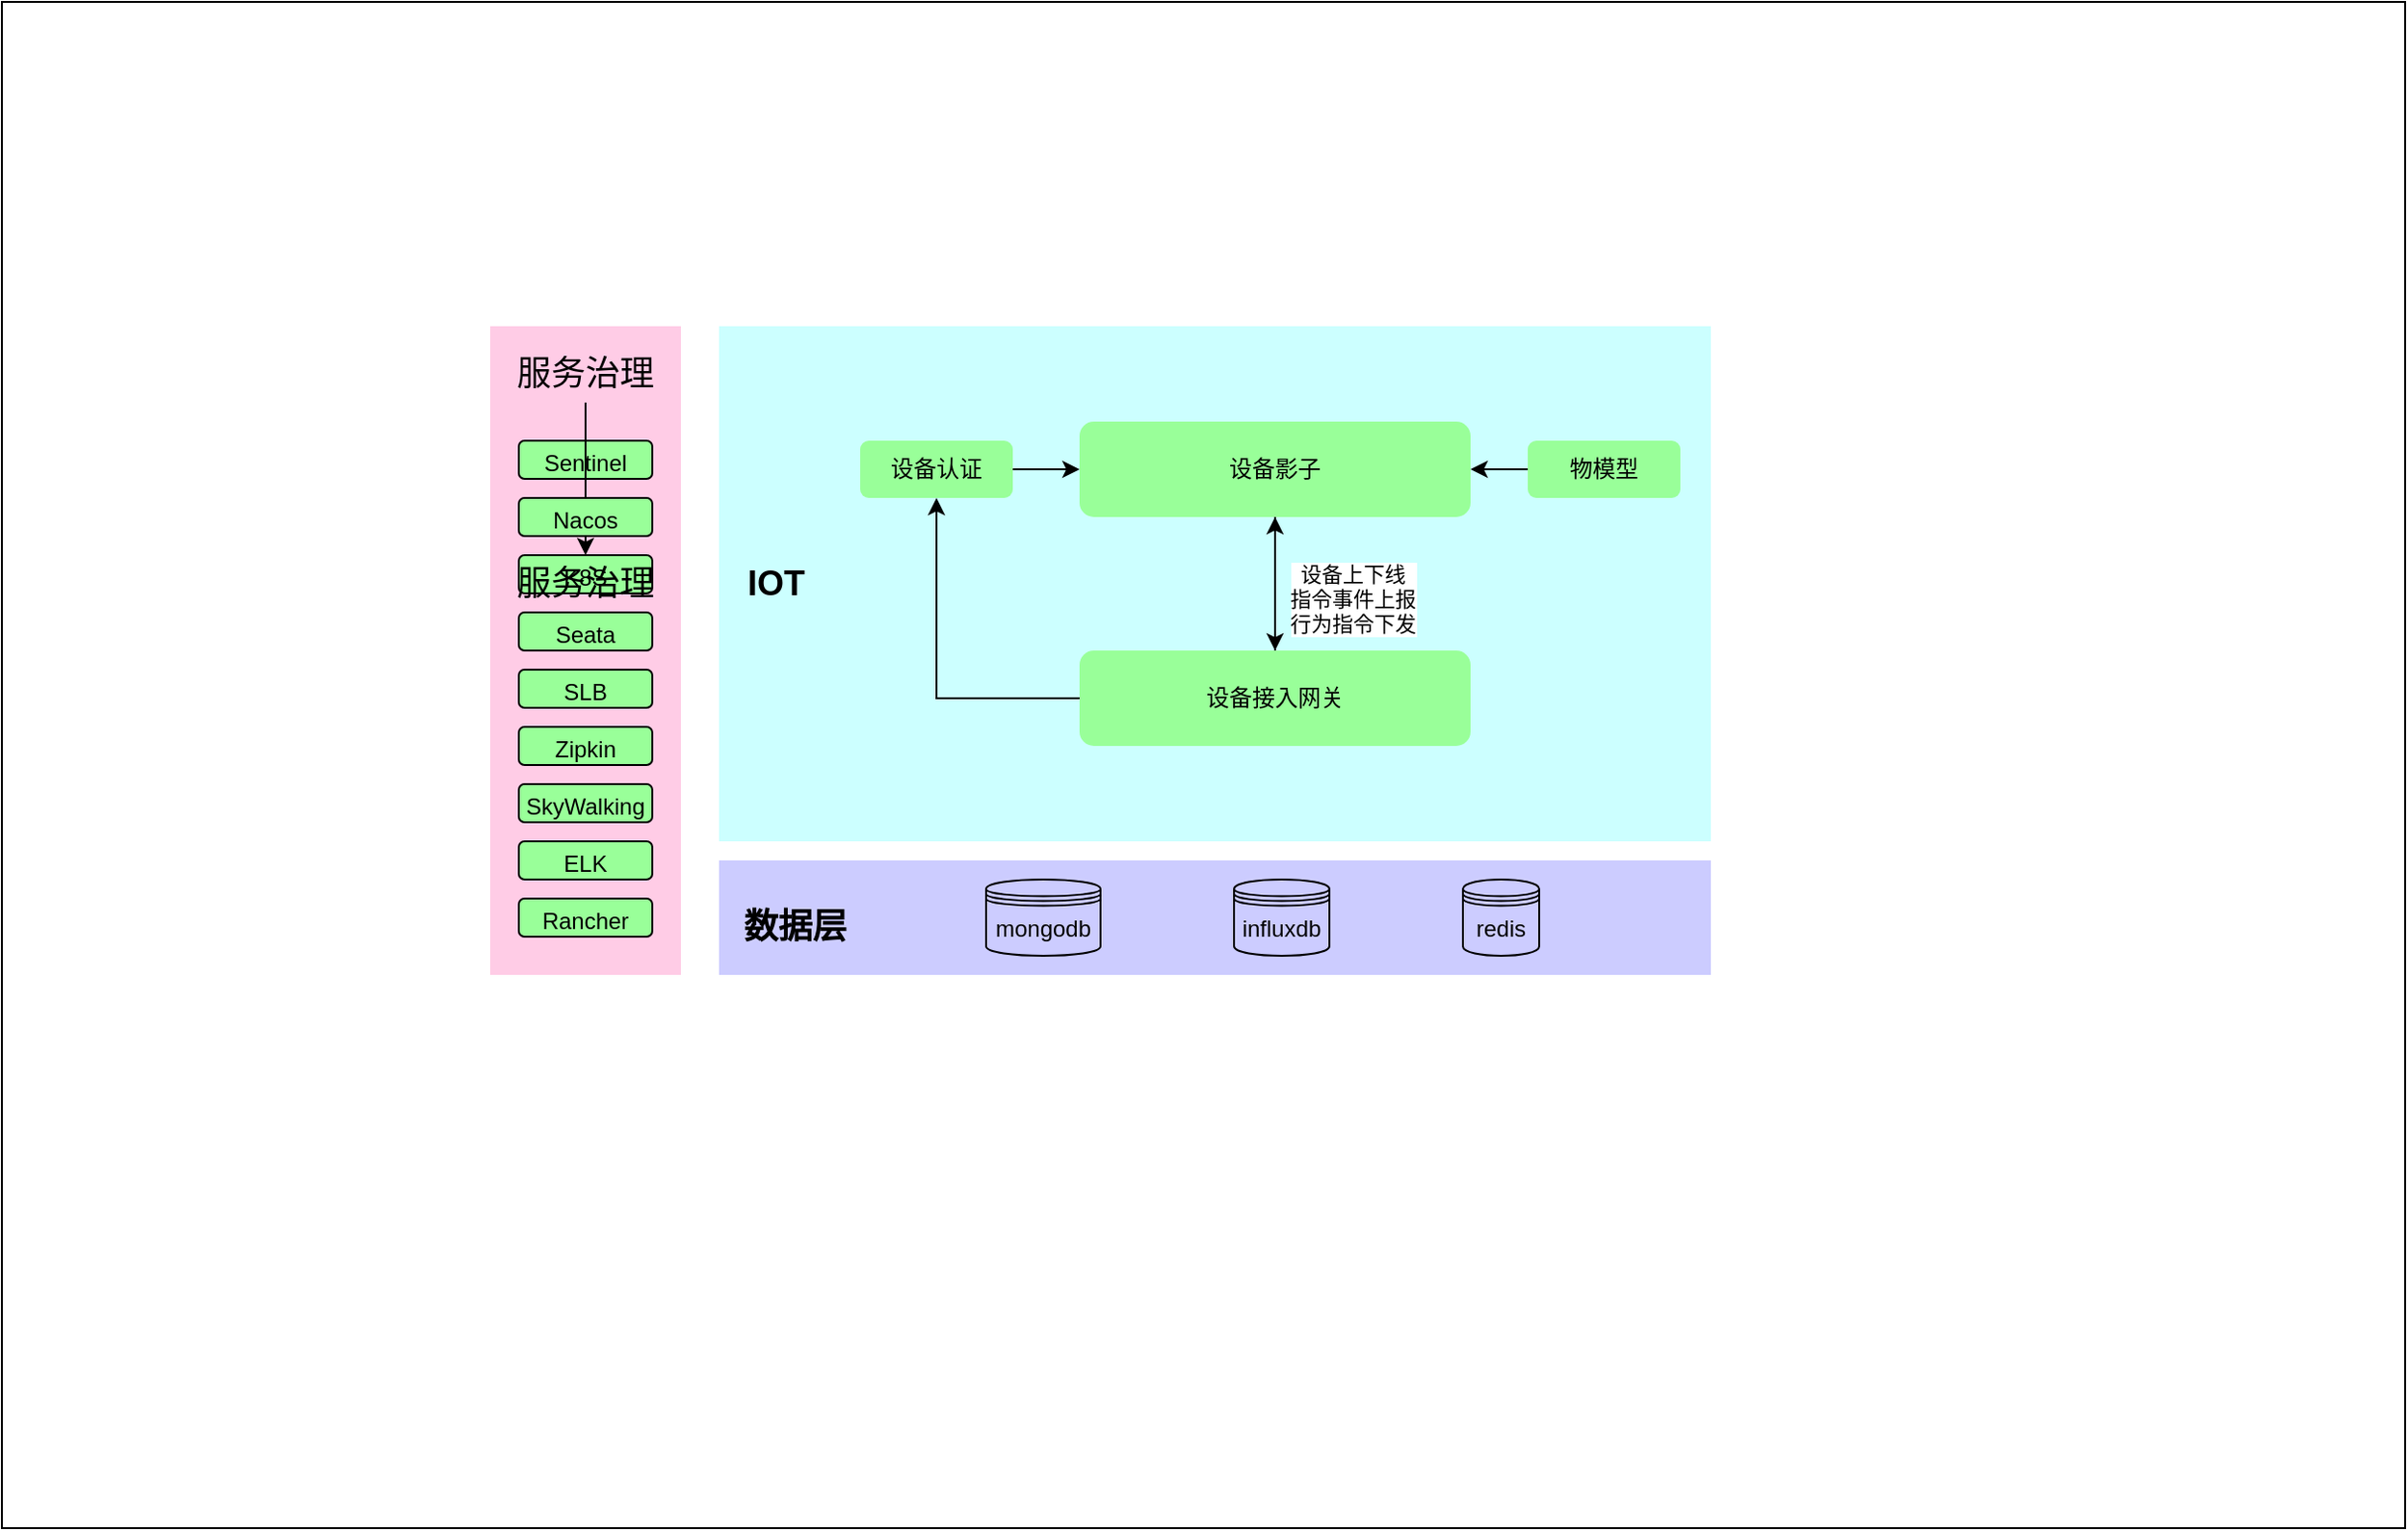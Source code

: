<mxfile version="20.2.5" type="github">
  <diagram id="40aXMJElyH3ZojQQO4nJ" name="第 1 页">
    <mxGraphModel dx="2012" dy="635" grid="1" gridSize="10" guides="1" tooltips="1" connect="1" arrows="1" fold="1" page="1" pageScale="1" pageWidth="827" pageHeight="1169" math="0" shadow="0">
      <root>
        <mxCell id="0" />
        <mxCell id="1" parent="0" />
        <mxCell id="PQlzH3_l8pk0wqPPST7m-7" value="" style="rounded=0;whiteSpace=wrap;html=1;" vertex="1" parent="1">
          <mxGeometry x="-216" y="40" width="1260" height="800" as="geometry" />
        </mxCell>
        <mxCell id="PQlzH3_l8pk0wqPPST7m-59" value="" style="rounded=0;whiteSpace=wrap;html=1;fillColor=#CCFFFF;strokeColor=none;" vertex="1" parent="1">
          <mxGeometry x="160" y="210" width="520" height="270" as="geometry" />
        </mxCell>
        <mxCell id="PQlzH3_l8pk0wqPPST7m-14" value="" style="edgeStyle=orthogonalEdgeStyle;rounded=0;orthogonalLoop=1;jettySize=auto;html=1;" edge="1" parent="1" target="PQlzH3_l8pk0wqPPST7m-13">
          <mxGeometry relative="1" as="geometry">
            <mxPoint x="299" y="370" as="sourcePoint" />
          </mxGeometry>
        </mxCell>
        <mxCell id="PQlzH3_l8pk0wqPPST7m-12" value="" style="edgeStyle=orthogonalEdgeStyle;rounded=0;orthogonalLoop=1;jettySize=auto;html=1;" edge="1" parent="1" target="PQlzH3_l8pk0wqPPST7m-8">
          <mxGeometry relative="1" as="geometry">
            <mxPoint x="299" y="290" as="sourcePoint" />
          </mxGeometry>
        </mxCell>
        <mxCell id="PQlzH3_l8pk0wqPPST7m-16" value="" style="edgeStyle=orthogonalEdgeStyle;rounded=0;orthogonalLoop=1;jettySize=auto;html=1;" edge="1" parent="1" target="PQlzH3_l8pk0wqPPST7m-15">
          <mxGeometry relative="1" as="geometry">
            <mxPoint x="299" y="450" as="sourcePoint" />
          </mxGeometry>
        </mxCell>
        <mxCell id="PQlzH3_l8pk0wqPPST7m-30" value="" style="edgeStyle=orthogonalEdgeStyle;rounded=0;orthogonalLoop=1;jettySize=auto;html=1;" edge="1" parent="1" target="PQlzH3_l8pk0wqPPST7m-28">
          <mxGeometry relative="1" as="geometry">
            <mxPoint x="410" y="100" as="sourcePoint" />
          </mxGeometry>
        </mxCell>
        <mxCell id="PQlzH3_l8pk0wqPPST7m-24" value="" style="edgeStyle=orthogonalEdgeStyle;rounded=0;orthogonalLoop=1;jettySize=auto;html=1;" edge="1" parent="1" target="PQlzH3_l8pk0wqPPST7m-23">
          <mxGeometry relative="1" as="geometry">
            <mxPoint x="410" y="344" as="sourcePoint" />
          </mxGeometry>
        </mxCell>
        <mxCell id="PQlzH3_l8pk0wqPPST7m-27" value="" style="edgeStyle=orthogonalEdgeStyle;rounded=0;orthogonalLoop=1;jettySize=auto;html=1;" edge="1" parent="1" target="PQlzH3_l8pk0wqPPST7m-25">
          <mxGeometry relative="1" as="geometry">
            <mxPoint x="410" y="480" as="sourcePoint" />
          </mxGeometry>
        </mxCell>
        <mxCell id="PQlzH3_l8pk0wqPPST7m-29" value="" style="edgeStyle=orthogonalEdgeStyle;rounded=0;orthogonalLoop=1;jettySize=auto;html=1;" edge="1" parent="1" target="PQlzH3_l8pk0wqPPST7m-20">
          <mxGeometry relative="1" as="geometry">
            <mxPoint x="410" y="220" as="sourcePoint" />
          </mxGeometry>
        </mxCell>
        <mxCell id="PQlzH3_l8pk0wqPPST7m-44" style="edgeStyle=orthogonalEdgeStyle;rounded=0;orthogonalLoop=1;jettySize=auto;html=1;entryX=0.5;entryY=1;entryDx=0;entryDy=0;" edge="1" parent="1" source="PQlzH3_l8pk0wqPPST7m-34" target="PQlzH3_l8pk0wqPPST7m-42">
          <mxGeometry relative="1" as="geometry" />
        </mxCell>
        <mxCell id="PQlzH3_l8pk0wqPPST7m-49" value="" style="edgeStyle=orthogonalEdgeStyle;rounded=0;orthogonalLoop=1;jettySize=auto;html=1;" edge="1" parent="1" source="PQlzH3_l8pk0wqPPST7m-34" target="PQlzH3_l8pk0wqPPST7m-43">
          <mxGeometry relative="1" as="geometry" />
        </mxCell>
        <mxCell id="PQlzH3_l8pk0wqPPST7m-34" value="设备接入网关" style="rounded=1;whiteSpace=wrap;html=1;fillColor=#99FF99;strokeColor=none;" vertex="1" parent="1">
          <mxGeometry x="349" y="380" width="205" height="50" as="geometry" />
        </mxCell>
        <mxCell id="PQlzH3_l8pk0wqPPST7m-45" style="edgeStyle=orthogonalEdgeStyle;rounded=0;orthogonalLoop=1;jettySize=auto;html=1;entryX=0;entryY=0.5;entryDx=0;entryDy=0;" edge="1" parent="1" source="PQlzH3_l8pk0wqPPST7m-42" target="PQlzH3_l8pk0wqPPST7m-43">
          <mxGeometry relative="1" as="geometry" />
        </mxCell>
        <mxCell id="PQlzH3_l8pk0wqPPST7m-42" value="设备认证" style="rounded=1;whiteSpace=wrap;html=1;fillColor=#99FF99;strokeColor=none;" vertex="1" parent="1">
          <mxGeometry x="234" y="270" width="80" height="30" as="geometry" />
        </mxCell>
        <mxCell id="PQlzH3_l8pk0wqPPST7m-51" value="" style="edgeStyle=orthogonalEdgeStyle;rounded=0;orthogonalLoop=1;jettySize=auto;html=1;" edge="1" parent="1" source="PQlzH3_l8pk0wqPPST7m-43" target="PQlzH3_l8pk0wqPPST7m-34">
          <mxGeometry relative="1" as="geometry" />
        </mxCell>
        <mxCell id="PQlzH3_l8pk0wqPPST7m-52" value="设备上下线&lt;br&gt;指令事件上报&lt;br&gt;行为指令下发" style="edgeLabel;html=1;align=center;verticalAlign=middle;resizable=0;points=[];fillColor=#CCFFE6;" vertex="1" connectable="0" parent="PQlzH3_l8pk0wqPPST7m-51">
          <mxGeometry x="-0.294" y="2" relative="1" as="geometry">
            <mxPoint x="38" y="18" as="offset" />
          </mxGeometry>
        </mxCell>
        <mxCell id="PQlzH3_l8pk0wqPPST7m-43" value="设备影子" style="rounded=1;whiteSpace=wrap;html=1;fillColor=#99FF99;strokeColor=none;" vertex="1" parent="1">
          <mxGeometry x="349" y="260" width="205" height="50" as="geometry" />
        </mxCell>
        <mxCell id="PQlzH3_l8pk0wqPPST7m-47" value="" style="edgeStyle=orthogonalEdgeStyle;rounded=0;orthogonalLoop=1;jettySize=auto;html=1;" edge="1" parent="1" source="PQlzH3_l8pk0wqPPST7m-46" target="PQlzH3_l8pk0wqPPST7m-43">
          <mxGeometry relative="1" as="geometry" />
        </mxCell>
        <mxCell id="PQlzH3_l8pk0wqPPST7m-46" value="物模型" style="rounded=1;whiteSpace=wrap;html=1;fillColor=#99FF99;strokeColor=none;" vertex="1" parent="1">
          <mxGeometry x="584" y="270" width="80" height="30" as="geometry" />
        </mxCell>
        <mxCell id="PQlzH3_l8pk0wqPPST7m-54" value="" style="rounded=0;whiteSpace=wrap;html=1;fillColor=#CCCCFF;strokeColor=none;" vertex="1" parent="1">
          <mxGeometry x="160" y="490" width="520" height="60" as="geometry" />
        </mxCell>
        <mxCell id="PQlzH3_l8pk0wqPPST7m-56" value="mongodb" style="shape=datastore;whiteSpace=wrap;html=1;fillColor=#CCCCFF;strokeColor=default;" vertex="1" parent="1">
          <mxGeometry x="300" y="500" width="60" height="40" as="geometry" />
        </mxCell>
        <mxCell id="PQlzH3_l8pk0wqPPST7m-57" value="influxdb" style="shape=datastore;whiteSpace=wrap;html=1;fillColor=#CCCCFF;strokeColor=default;" vertex="1" parent="1">
          <mxGeometry x="430" y="500" width="50" height="40" as="geometry" />
        </mxCell>
        <mxCell id="PQlzH3_l8pk0wqPPST7m-58" value="redis" style="shape=datastore;whiteSpace=wrap;html=1;fillColor=#CCCCFF;strokeColor=default;" vertex="1" parent="1">
          <mxGeometry x="550" y="500" width="40" height="40" as="geometry" />
        </mxCell>
        <mxCell id="PQlzH3_l8pk0wqPPST7m-73" value="&lt;b&gt;&lt;font style=&quot;font-size: 18px;&quot;&gt;数据层&lt;/font&gt;&lt;/b&gt;" style="text;html=1;strokeColor=none;fillColor=none;align=center;verticalAlign=middle;whiteSpace=wrap;rounded=0;" vertex="1" parent="1">
          <mxGeometry x="170" y="510" width="60" height="30" as="geometry" />
        </mxCell>
        <mxCell id="PQlzH3_l8pk0wqPPST7m-74" value="&lt;b&gt;&lt;font style=&quot;font-size: 18px;&quot;&gt;IOT&lt;/font&gt;&lt;/b&gt;" style="text;html=1;strokeColor=none;fillColor=none;align=center;verticalAlign=middle;whiteSpace=wrap;rounded=0;" vertex="1" parent="1">
          <mxGeometry x="160" y="330" width="60" height="30" as="geometry" />
        </mxCell>
        <mxCell id="PQlzH3_l8pk0wqPPST7m-75" value="" style="rounded=0;whiteSpace=wrap;html=1;fontSize=18;strokeColor=none;fillColor=#FFCCE6;" vertex="1" parent="1">
          <mxGeometry x="40" y="210" width="100" height="340" as="geometry" />
        </mxCell>
        <mxCell id="PQlzH3_l8pk0wqPPST7m-76" value="&lt;font style=&quot;font-size: 12px;&quot;&gt;Sentinel&lt;/font&gt;" style="rounded=1;whiteSpace=wrap;html=1;fontSize=18;strokeColor=default;fillColor=#99FF99;" vertex="1" parent="1">
          <mxGeometry x="55" y="270" width="70" height="20" as="geometry" />
        </mxCell>
        <mxCell id="PQlzH3_l8pk0wqPPST7m-87" value="" style="edgeStyle=orthogonalEdgeStyle;rounded=0;orthogonalLoop=1;jettySize=auto;html=1;fontSize=18;" edge="1" parent="1" source="PQlzH3_l8pk0wqPPST7m-77" target="PQlzH3_l8pk0wqPPST7m-86">
          <mxGeometry relative="1" as="geometry" />
        </mxCell>
        <mxCell id="PQlzH3_l8pk0wqPPST7m-77" value="&lt;font style=&quot;font-size: 18px;&quot;&gt;服务治理&lt;/font&gt;" style="text;html=1;strokeColor=none;fillColor=none;align=center;verticalAlign=middle;whiteSpace=wrap;rounded=0;fontSize=12;" vertex="1" parent="1">
          <mxGeometry x="50" y="220" width="80" height="30" as="geometry" />
        </mxCell>
        <mxCell id="PQlzH3_l8pk0wqPPST7m-78" value="&lt;font style=&quot;font-size: 12px;&quot;&gt;Nacos&lt;/font&gt;" style="rounded=1;whiteSpace=wrap;html=1;fontSize=18;strokeColor=default;fillColor=#99FF99;" vertex="1" parent="1">
          <mxGeometry x="55" y="300" width="70" height="20" as="geometry" />
        </mxCell>
        <mxCell id="PQlzH3_l8pk0wqPPST7m-79" value="&lt;font style=&quot;font-size: 12px;&quot;&gt;K8S&lt;/font&gt;" style="rounded=1;whiteSpace=wrap;html=1;fontSize=18;strokeColor=default;fillColor=#99FF99;" vertex="1" parent="1">
          <mxGeometry x="55" y="330" width="70" height="20" as="geometry" />
        </mxCell>
        <mxCell id="PQlzH3_l8pk0wqPPST7m-80" value="&lt;font style=&quot;font-size: 12px;&quot;&gt;Seata&lt;/font&gt;" style="rounded=1;whiteSpace=wrap;html=1;fontSize=18;strokeColor=default;fillColor=#99FF99;" vertex="1" parent="1">
          <mxGeometry x="55" y="360" width="70" height="20" as="geometry" />
        </mxCell>
        <mxCell id="PQlzH3_l8pk0wqPPST7m-81" value="&lt;font style=&quot;font-size: 12px;&quot;&gt;SLB&lt;/font&gt;" style="rounded=1;whiteSpace=wrap;html=1;fontSize=18;strokeColor=default;fillColor=#99FF99;" vertex="1" parent="1">
          <mxGeometry x="55" y="390" width="70" height="20" as="geometry" />
        </mxCell>
        <mxCell id="PQlzH3_l8pk0wqPPST7m-82" value="&lt;font style=&quot;font-size: 12px;&quot;&gt;Zipkin&lt;/font&gt;" style="rounded=1;whiteSpace=wrap;html=1;fontSize=18;strokeColor=default;fillColor=#99FF99;" vertex="1" parent="1">
          <mxGeometry x="55" y="420" width="70" height="20" as="geometry" />
        </mxCell>
        <mxCell id="PQlzH3_l8pk0wqPPST7m-83" value="&lt;span style=&quot;font-size: 12px;&quot;&gt;SkyWalking&lt;/span&gt;" style="rounded=1;whiteSpace=wrap;html=1;fontSize=18;strokeColor=default;fillColor=#99FF99;" vertex="1" parent="1">
          <mxGeometry x="55" y="450" width="70" height="20" as="geometry" />
        </mxCell>
        <mxCell id="PQlzH3_l8pk0wqPPST7m-84" value="&lt;font style=&quot;font-size: 12px;&quot;&gt;ELK&lt;/font&gt;" style="rounded=1;whiteSpace=wrap;html=1;fontSize=18;strokeColor=default;fillColor=#99FF99;" vertex="1" parent="1">
          <mxGeometry x="55" y="480" width="70" height="20" as="geometry" />
        </mxCell>
        <mxCell id="PQlzH3_l8pk0wqPPST7m-85" value="&lt;font style=&quot;font-size: 12px;&quot;&gt;Rancher&lt;/font&gt;" style="rounded=1;whiteSpace=wrap;html=1;fontSize=18;strokeColor=default;fillColor=#99FF99;" vertex="1" parent="1">
          <mxGeometry x="55" y="510" width="70" height="20" as="geometry" />
        </mxCell>
        <mxCell id="PQlzH3_l8pk0wqPPST7m-86" value="&lt;font style=&quot;font-size: 18px;&quot;&gt;服务治理&lt;/font&gt;" style="text;html=1;strokeColor=none;fillColor=none;align=center;verticalAlign=middle;whiteSpace=wrap;rounded=0;fontSize=12;" vertex="1" parent="1">
          <mxGeometry x="50" y="330" width="80" height="30" as="geometry" />
        </mxCell>
      </root>
    </mxGraphModel>
  </diagram>
</mxfile>
